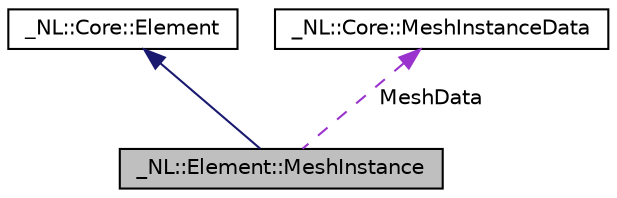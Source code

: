 digraph "_NL::Element::MeshInstance"
{
  edge [fontname="Helvetica",fontsize="10",labelfontname="Helvetica",labelfontsize="10"];
  node [fontname="Helvetica",fontsize="10",shape=record];
  Node2 [label="_NL::Element::MeshInstance",height=0.2,width=0.4,color="black", fillcolor="grey75", style="filled", fontcolor="black"];
  Node3 -> Node2 [dir="back",color="midnightblue",fontsize="10",style="solid",fontname="Helvetica"];
  Node3 [label="_NL::Core::Element",height=0.2,width=0.4,color="black", fillcolor="white", style="filled",URL="$class___n_l_1_1_core_1_1_element.html"];
  Node4 -> Node2 [dir="back",color="darkorchid3",fontsize="10",style="dashed",label=" MeshData" ,fontname="Helvetica"];
  Node4 [label="_NL::Core::MeshInstanceData",height=0.2,width=0.4,color="black", fillcolor="white", style="filled",URL="$struct___n_l_1_1_core_1_1_mesh_instance_data.html"];
}

